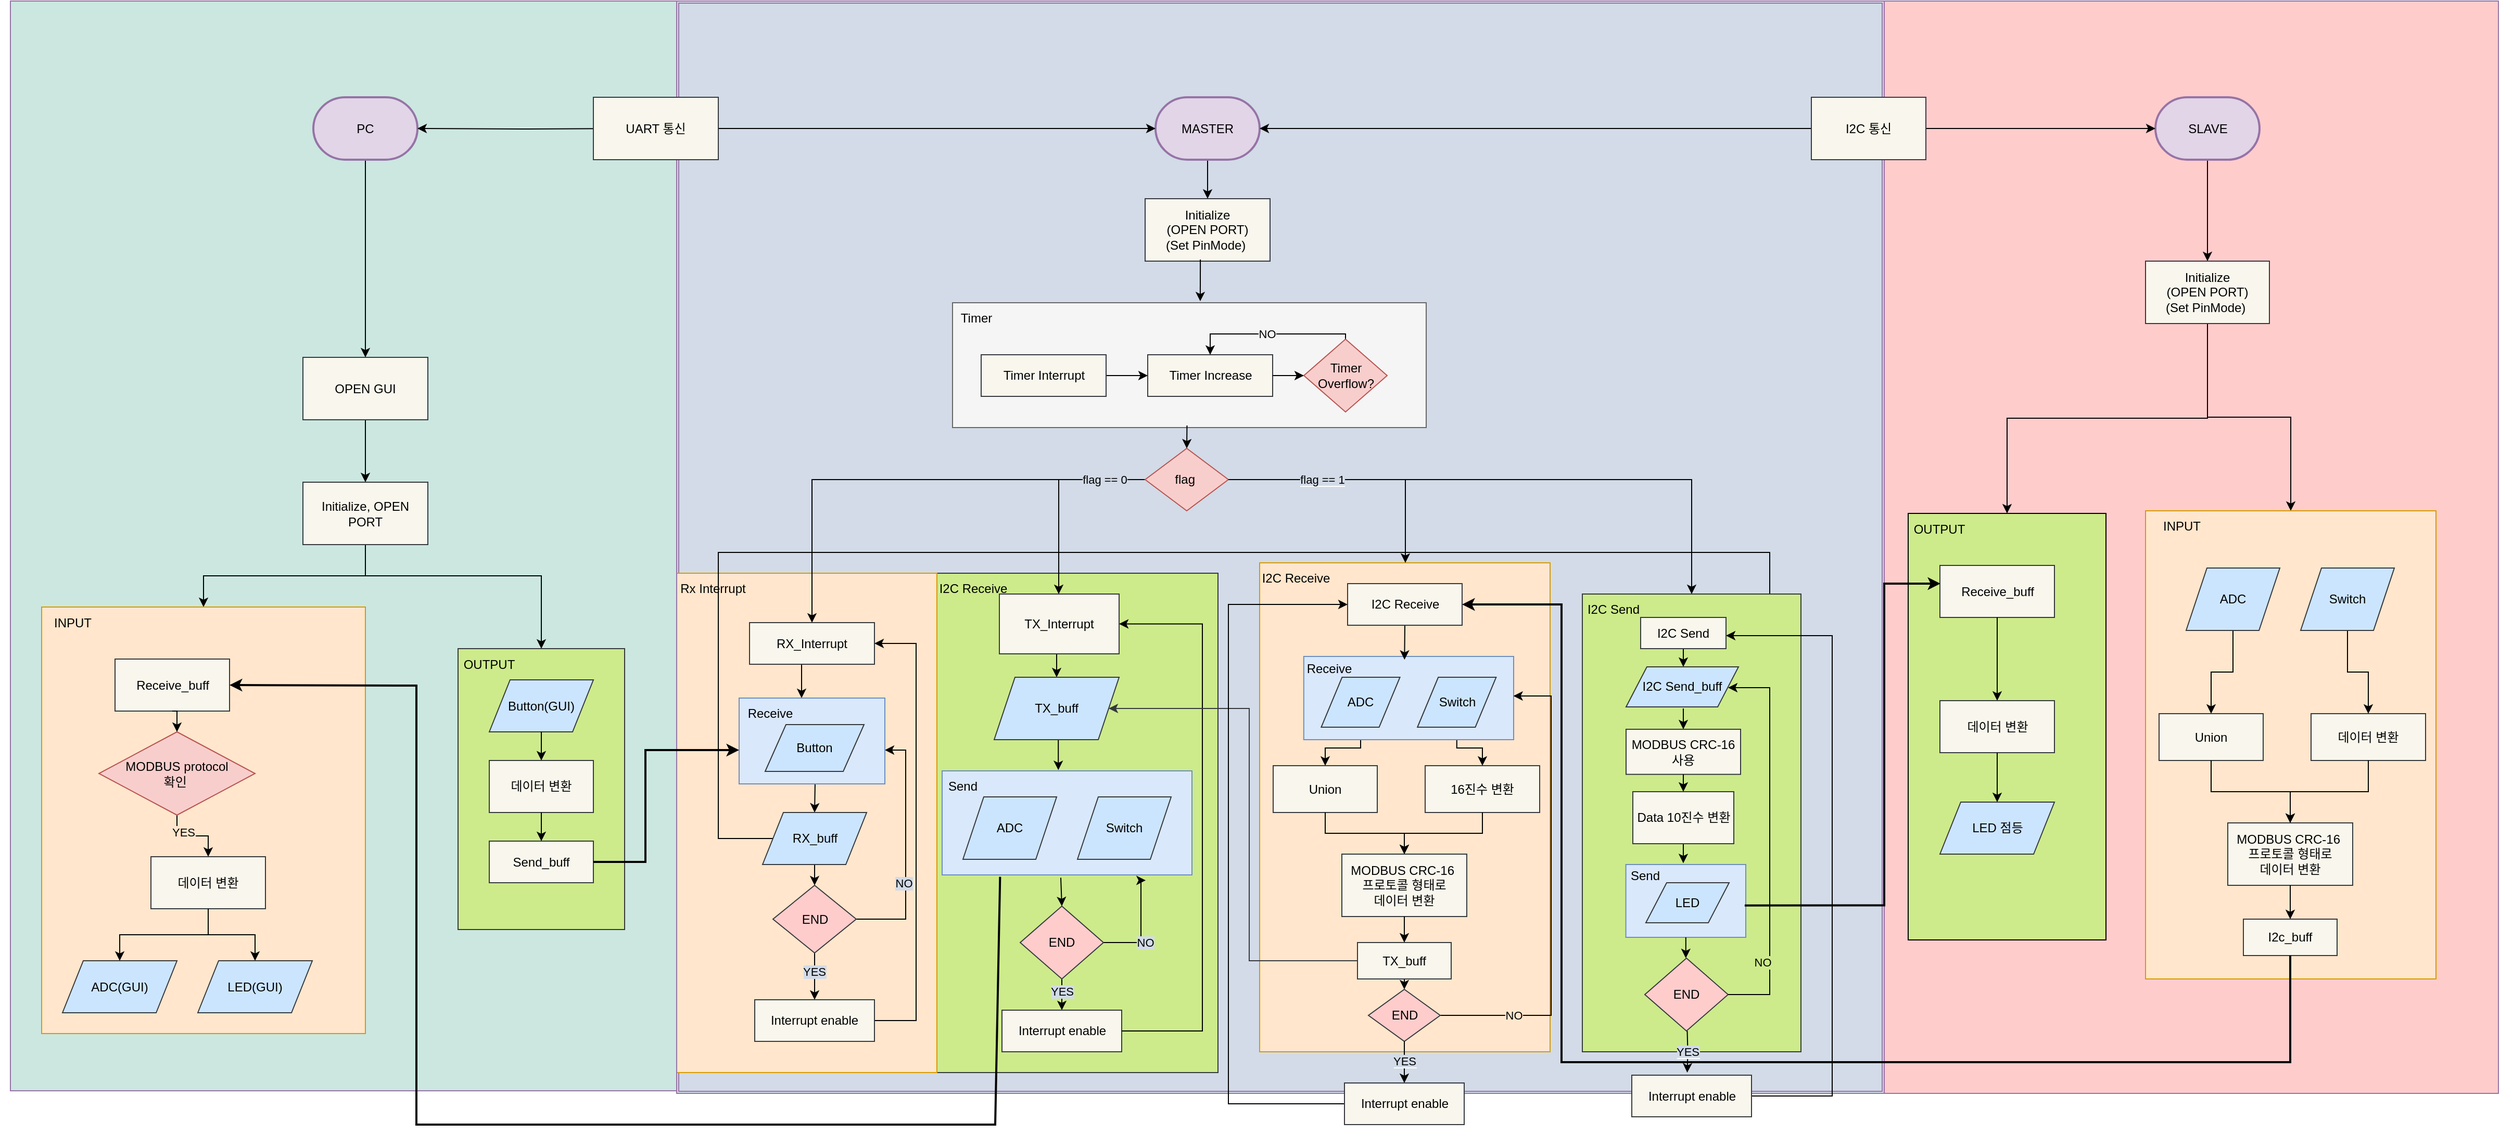 <mxfile version="21.2.7" type="device">
  <diagram name="페이지-1" id="ZwGF6ZlMhpeo45rsadKt">
    <mxGraphModel dx="3267" dy="2482" grid="1" gridSize="10" guides="1" tooltips="1" connect="1" arrows="1" fold="1" page="1" pageScale="1" pageWidth="827" pageHeight="1169" math="0" shadow="0">
      <root>
        <mxCell id="0" />
        <mxCell id="1" parent="0" />
        <mxCell id="f1HlEf__6IlxcF7phjeX-104" value="" style="shape=ext;double=1;rounded=0;whiteSpace=wrap;html=1;fillColor=#D2DBE7;strokeColor=#9673a6;" parent="1" vertex="1">
          <mxGeometry x="-170" y="-340" width="1160" height="1050" as="geometry" />
        </mxCell>
        <mxCell id="kf9Kc_V3g3IdQbujQbts-17" value="" style="rounded=0;whiteSpace=wrap;html=1;fillColor=#cdeb8b;strokeColor=#36393d;" vertex="1" parent="1">
          <mxGeometry x="80" y="210" width="270" height="480" as="geometry" />
        </mxCell>
        <mxCell id="kf9Kc_V3g3IdQbujQbts-15" value="" style="rounded=0;whiteSpace=wrap;html=1;fillColor=#ffe6cc;strokeColor=#d79b00;" vertex="1" parent="1">
          <mxGeometry x="-170" y="210" width="250" height="480" as="geometry" />
        </mxCell>
        <mxCell id="f1HlEf__6IlxcF7phjeX-78" value="" style="rounded=0;whiteSpace=wrap;html=1;fillColor=#FFCCCC;strokeColor=#9673a6;" parent="1" vertex="1">
          <mxGeometry x="990" y="-340" width="590" height="1050" as="geometry" />
        </mxCell>
        <mxCell id="1glshwVwyARpWJLmnn8l-3" value="Initialize&lt;br style=&quot;border-color: var(--border-color);&quot;&gt;(OPEN PORT)&lt;br style=&quot;border-color: var(--border-color);&quot;&gt;(Set PinMode)&amp;nbsp;" style="rounded=0;whiteSpace=wrap;html=1;fillColor=#f9f7ed;strokeColor=#36393d;" parent="1" vertex="1">
          <mxGeometry x="280" y="-150" width="120" height="60" as="geometry" />
        </mxCell>
        <mxCell id="1glshwVwyARpWJLmnn8l-60" style="edgeStyle=orthogonalEdgeStyle;rounded=0;orthogonalLoop=1;jettySize=auto;html=1;exitX=0.5;exitY=1;exitDx=0;exitDy=0;entryX=0.5;entryY=0;entryDx=0;entryDy=0;" parent="1" source="1glshwVwyARpWJLmnn8l-30" target="1glshwVwyARpWJLmnn8l-33" edge="1">
          <mxGeometry relative="1" as="geometry" />
        </mxCell>
        <mxCell id="1glshwVwyARpWJLmnn8l-30" value="TX_Interrupt" style="rounded=0;whiteSpace=wrap;html=1;fillColor=#f9f7ed;strokeColor=#36393d;" parent="1" vertex="1">
          <mxGeometry x="140" y="230" width="115" height="57.5" as="geometry" />
        </mxCell>
        <mxCell id="f1HlEf__6IlxcF7phjeX-30" style="edgeStyle=orthogonalEdgeStyle;rounded=0;orthogonalLoop=1;jettySize=auto;html=1;exitX=0.5;exitY=1;exitDx=0;exitDy=0;entryX=0.465;entryY=-0.008;entryDx=0;entryDy=0;entryPerimeter=0;" parent="1" source="1glshwVwyARpWJLmnn8l-33" target="f1HlEf__6IlxcF7phjeX-10" edge="1">
          <mxGeometry relative="1" as="geometry" />
        </mxCell>
        <mxCell id="1glshwVwyARpWJLmnn8l-33" value="TX_buff" style="shape=parallelogram;perimeter=parallelogramPerimeter;whiteSpace=wrap;html=1;fixedSize=1;fillColor=#cce5ff;strokeColor=#36393d;" parent="1" vertex="1">
          <mxGeometry x="135" y="310" width="120" height="60" as="geometry" />
        </mxCell>
        <mxCell id="f1HlEf__6IlxcF7phjeX-83" style="edgeStyle=orthogonalEdgeStyle;rounded=0;orthogonalLoop=1;jettySize=auto;html=1;exitX=0.5;exitY=1;exitDx=0;exitDy=0;entryX=0.5;entryY=0;entryDx=0;entryDy=0;" parent="1" source="1glshwVwyARpWJLmnn8l-38" target="f1HlEf__6IlxcF7phjeX-82" edge="1">
          <mxGeometry relative="1" as="geometry" />
        </mxCell>
        <mxCell id="f1HlEf__6IlxcF7phjeX-109" value="YES" style="edgeLabel;html=1;align=center;verticalAlign=middle;resizable=0;points=[];labelBackgroundColor=#D2DBE7;" parent="f1HlEf__6IlxcF7phjeX-83" vertex="1" connectable="0">
          <mxGeometry x="-0.202" relative="1" as="geometry">
            <mxPoint as="offset" />
          </mxGeometry>
        </mxCell>
        <mxCell id="f1HlEf__6IlxcF7phjeX-105" style="edgeStyle=orthogonalEdgeStyle;rounded=0;orthogonalLoop=1;jettySize=auto;html=1;exitX=1;exitY=0.5;exitDx=0;exitDy=0;entryX=0.815;entryY=1.052;entryDx=0;entryDy=0;entryPerimeter=0;" parent="1" source="1glshwVwyARpWJLmnn8l-38" target="f1HlEf__6IlxcF7phjeX-10" edge="1">
          <mxGeometry relative="1" as="geometry">
            <Array as="points">
              <mxPoint x="276" y="565" />
            </Array>
          </mxGeometry>
        </mxCell>
        <mxCell id="f1HlEf__6IlxcF7phjeX-106" value="NO" style="edgeLabel;html=1;align=center;verticalAlign=middle;resizable=0;points=[];labelBackgroundColor=#D2DBE7;" parent="f1HlEf__6IlxcF7phjeX-105" vertex="1" connectable="0">
          <mxGeometry x="-0.222" y="-4" relative="1" as="geometry">
            <mxPoint y="3" as="offset" />
          </mxGeometry>
        </mxCell>
        <mxCell id="1glshwVwyARpWJLmnn8l-38" value="END" style="rhombus;whiteSpace=wrap;html=1;fillColor=#ffcccc;strokeColor=#36393d;" parent="1" vertex="1">
          <mxGeometry x="160" y="530" width="80" height="70" as="geometry" />
        </mxCell>
        <mxCell id="0pEK2wuluWOF_c6K8Uz9-105" style="edgeStyle=orthogonalEdgeStyle;rounded=0;orthogonalLoop=1;jettySize=auto;html=1;exitX=0.5;exitY=1;exitDx=0;exitDy=0;entryX=0.5;entryY=0;entryDx=0;entryDy=0;strokeWidth=1;" parent="1" source="1glshwVwyARpWJLmnn8l-41" target="0pEK2wuluWOF_c6K8Uz9-21" edge="1">
          <mxGeometry relative="1" as="geometry">
            <Array as="points">
              <mxPoint x="1300" y="61" />
              <mxPoint x="1108" y="61" />
            </Array>
          </mxGeometry>
        </mxCell>
        <mxCell id="0pEK2wuluWOF_c6K8Uz9-106" style="edgeStyle=orthogonalEdgeStyle;rounded=0;orthogonalLoop=1;jettySize=auto;html=1;exitX=0.5;exitY=1;exitDx=0;exitDy=0;entryX=0.5;entryY=0;entryDx=0;entryDy=0;strokeWidth=1;" parent="1" source="1glshwVwyARpWJLmnn8l-41" target="0pEK2wuluWOF_c6K8Uz9-73" edge="1">
          <mxGeometry relative="1" as="geometry">
            <Array as="points">
              <mxPoint x="1300" y="60" />
              <mxPoint x="1380" y="60" />
            </Array>
          </mxGeometry>
        </mxCell>
        <mxCell id="1glshwVwyARpWJLmnn8l-41" value="Initialize &lt;br&gt;(OPEN PORT)&lt;br&gt;(Set PinMode)&amp;nbsp;" style="rounded=0;whiteSpace=wrap;html=1;fillColor=#f9f7ed;strokeColor=#36393d;" parent="1" vertex="1">
          <mxGeometry x="1241" y="-90" width="119" height="60" as="geometry" />
        </mxCell>
        <mxCell id="f1HlEf__6IlxcF7phjeX-54" style="edgeStyle=orthogonalEdgeStyle;rounded=0;orthogonalLoop=1;jettySize=auto;html=1;exitX=0.5;exitY=1;exitDx=0;exitDy=0;entryX=1;entryY=0;entryDx=0;entryDy=0;" parent="1" source="1glshwVwyARpWJLmnn8l-63" target="f1HlEf__6IlxcF7phjeX-71" edge="1">
          <mxGeometry relative="1" as="geometry">
            <mxPoint x="-344" y="570" as="targetPoint" />
          </mxGeometry>
        </mxCell>
        <mxCell id="1glshwVwyARpWJLmnn8l-63" value="RX_Interrupt" style="rounded=0;whiteSpace=wrap;html=1;fillColor=#f9f7ed;strokeColor=#36393d;" parent="1" vertex="1">
          <mxGeometry x="-100" y="257.5" width="120" height="40" as="geometry" />
        </mxCell>
        <mxCell id="f1HlEf__6IlxcF7phjeX-25" style="edgeStyle=orthogonalEdgeStyle;rounded=0;orthogonalLoop=1;jettySize=auto;html=1;exitX=0.5;exitY=1;exitDx=0;exitDy=0;exitPerimeter=0;" parent="1" source="f1HlEf__6IlxcF7phjeX-3" target="1glshwVwyARpWJLmnn8l-3" edge="1">
          <mxGeometry relative="1" as="geometry" />
        </mxCell>
        <mxCell id="f1HlEf__6IlxcF7phjeX-3" value="MASTER" style="strokeWidth=2;html=1;shape=mxgraph.flowchart.terminator;whiteSpace=wrap;fillColor=#e1d5e7;strokeColor=#9673a6;" parent="1" vertex="1">
          <mxGeometry x="290" y="-247.5" width="100" height="60" as="geometry" />
        </mxCell>
        <mxCell id="f1HlEf__6IlxcF7phjeX-23" style="edgeStyle=orthogonalEdgeStyle;rounded=0;orthogonalLoop=1;jettySize=auto;html=1;exitX=0.5;exitY=1;exitDx=0;exitDy=0;exitPerimeter=0;" parent="1" source="f1HlEf__6IlxcF7phjeX-4" target="1glshwVwyARpWJLmnn8l-41" edge="1">
          <mxGeometry relative="1" as="geometry">
            <mxPoint x="1301" as="targetPoint" />
          </mxGeometry>
        </mxCell>
        <mxCell id="f1HlEf__6IlxcF7phjeX-4" value="SLAVE" style="strokeWidth=2;html=1;shape=mxgraph.flowchart.terminator;whiteSpace=wrap;fillColor=#e1d5e7;strokeColor=#9673a6;" parent="1" vertex="1">
          <mxGeometry x="1250.5" y="-247.5" width="100" height="60" as="geometry" />
        </mxCell>
        <mxCell id="f1HlEf__6IlxcF7phjeX-28" style="edgeStyle=orthogonalEdgeStyle;rounded=0;orthogonalLoop=1;jettySize=auto;html=1;exitX=1;exitY=0.5;exitDx=0;exitDy=0;entryX=0;entryY=0.5;entryDx=0;entryDy=0;entryPerimeter=0;" parent="1" source="f1HlEf__6IlxcF7phjeX-27" target="f1HlEf__6IlxcF7phjeX-4" edge="1">
          <mxGeometry relative="1" as="geometry" />
        </mxCell>
        <mxCell id="f1HlEf__6IlxcF7phjeX-29" style="edgeStyle=orthogonalEdgeStyle;rounded=0;orthogonalLoop=1;jettySize=auto;html=1;exitX=0;exitY=0.5;exitDx=0;exitDy=0;entryX=1;entryY=0.5;entryDx=0;entryDy=0;entryPerimeter=0;" parent="1" source="f1HlEf__6IlxcF7phjeX-27" target="f1HlEf__6IlxcF7phjeX-3" edge="1">
          <mxGeometry relative="1" as="geometry" />
        </mxCell>
        <mxCell id="f1HlEf__6IlxcF7phjeX-27" value="I2C 통신" style="rounded=0;whiteSpace=wrap;html=1;fillColor=#f9f7ed;strokeColor=#36393d;" parent="1" vertex="1">
          <mxGeometry x="920" y="-247.5" width="110" height="60" as="geometry" />
        </mxCell>
        <mxCell id="f1HlEf__6IlxcF7phjeX-31" value="" style="endArrow=classic;html=1;rounded=0;entryX=0.5;entryY=0;entryDx=0;entryDy=0;exitX=0.475;exitY=1.027;exitDx=0;exitDy=0;exitPerimeter=0;" parent="1" source="f1HlEf__6IlxcF7phjeX-10" target="1glshwVwyARpWJLmnn8l-38" edge="1">
          <mxGeometry width="50" height="50" relative="1" as="geometry">
            <mxPoint x="-65" y="320" as="sourcePoint" />
            <mxPoint x="-15" y="270" as="targetPoint" />
          </mxGeometry>
        </mxCell>
        <mxCell id="f1HlEf__6IlxcF7phjeX-49" value="" style="group" parent="1" vertex="1" connectable="0">
          <mxGeometry x="990" y="192.5" width="160" height="490" as="geometry" />
        </mxCell>
        <mxCell id="0pEK2wuluWOF_c6K8Uz9-20" value="" style="group" parent="f1HlEf__6IlxcF7phjeX-49" vertex="1" connectable="0">
          <mxGeometry x="-57" y="-40" width="321" height="410" as="geometry" />
        </mxCell>
        <mxCell id="0pEK2wuluWOF_c6K8Uz9-21" value="" style="rounded=0;whiteSpace=wrap;html=1;fillColor=#CDEB8B;strokeColor=#000000;" parent="0pEK2wuluWOF_c6K8Uz9-20" vertex="1">
          <mxGeometry x="80" width="190" height="410" as="geometry" />
        </mxCell>
        <mxCell id="0pEK2wuluWOF_c6K8Uz9-22" value="Receive_buff" style="rounded=0;whiteSpace=wrap;html=1;fillColor=#f9f7ed;strokeColor=#36393d;" parent="0pEK2wuluWOF_c6K8Uz9-20" vertex="1">
          <mxGeometry x="110.5" y="50" width="110" height="50" as="geometry" />
        </mxCell>
        <mxCell id="0pEK2wuluWOF_c6K8Uz9-23" value="데이터 변환" style="rounded=0;whiteSpace=wrap;html=1;fillColor=#f9f7ed;strokeColor=#36393d;" parent="0pEK2wuluWOF_c6K8Uz9-20" vertex="1">
          <mxGeometry x="110.5" y="180" width="110" height="50" as="geometry" />
        </mxCell>
        <mxCell id="0pEK2wuluWOF_c6K8Uz9-27" style="edgeStyle=orthogonalEdgeStyle;rounded=0;orthogonalLoop=1;jettySize=auto;html=1;exitX=0.5;exitY=1;exitDx=0;exitDy=0;entryX=0.5;entryY=0;entryDx=0;entryDy=0;" parent="0pEK2wuluWOF_c6K8Uz9-20" source="0pEK2wuluWOF_c6K8Uz9-22" target="0pEK2wuluWOF_c6K8Uz9-23" edge="1">
          <mxGeometry relative="1" as="geometry">
            <mxPoint x="170" y="120" as="targetPoint" />
          </mxGeometry>
        </mxCell>
        <mxCell id="0pEK2wuluWOF_c6K8Uz9-28" value="LED 점등" style="shape=parallelogram;perimeter=parallelogramPerimeter;whiteSpace=wrap;html=1;fixedSize=1;fillColor=#cce5ff;strokeColor=#36393d;" parent="0pEK2wuluWOF_c6K8Uz9-20" vertex="1">
          <mxGeometry x="110.5" y="277.5" width="110" height="50" as="geometry" />
        </mxCell>
        <mxCell id="0pEK2wuluWOF_c6K8Uz9-29" style="edgeStyle=orthogonalEdgeStyle;rounded=0;orthogonalLoop=1;jettySize=auto;html=1;exitX=0.5;exitY=1;exitDx=0;exitDy=0;entryX=0.5;entryY=0;entryDx=0;entryDy=0;" parent="0pEK2wuluWOF_c6K8Uz9-20" source="0pEK2wuluWOF_c6K8Uz9-23" target="0pEK2wuluWOF_c6K8Uz9-28" edge="1">
          <mxGeometry relative="1" as="geometry" />
        </mxCell>
        <mxCell id="0pEK2wuluWOF_c6K8Uz9-32" value="OUTPUT" style="text;html=1;strokeColor=none;fillColor=none;align=center;verticalAlign=middle;whiteSpace=wrap;rounded=0;" parent="0pEK2wuluWOF_c6K8Uz9-20" vertex="1">
          <mxGeometry x="80" width="60" height="30" as="geometry" />
        </mxCell>
        <mxCell id="f1HlEf__6IlxcF7phjeX-55" style="edgeStyle=orthogonalEdgeStyle;rounded=0;orthogonalLoop=1;jettySize=auto;html=1;entryX=0.5;entryY=0;entryDx=0;entryDy=0;" parent="1" target="f1HlEf__6IlxcF7phjeX-52" edge="1">
          <mxGeometry relative="1" as="geometry">
            <mxPoint x="-37" y="410" as="sourcePoint" />
            <Array as="points" />
          </mxGeometry>
        </mxCell>
        <mxCell id="f1HlEf__6IlxcF7phjeX-56" style="edgeStyle=orthogonalEdgeStyle;rounded=0;orthogonalLoop=1;jettySize=auto;html=1;exitX=0.5;exitY=1;exitDx=0;exitDy=0;entryX=0.5;entryY=0;entryDx=0;entryDy=0;" parent="1" source="f1HlEf__6IlxcF7phjeX-52" target="f1HlEf__6IlxcF7phjeX-53" edge="1">
          <mxGeometry relative="1" as="geometry" />
        </mxCell>
        <mxCell id="0pEK2wuluWOF_c6K8Uz9-104" style="edgeStyle=orthogonalEdgeStyle;rounded=0;orthogonalLoop=1;jettySize=auto;html=1;exitX=0;exitY=0.5;exitDx=0;exitDy=0;entryX=1;entryY=0.5;entryDx=0;entryDy=0;strokeWidth=1;" parent="1" source="f1HlEf__6IlxcF7phjeX-52" target="1glshwVwyARpWJLmnn8l-21" edge="1">
          <mxGeometry relative="1" as="geometry">
            <Array as="points">
              <mxPoint x="-130" y="465" />
              <mxPoint x="-130" y="190" />
              <mxPoint x="880" y="190" />
              <mxPoint x="880" y="298" />
            </Array>
          </mxGeometry>
        </mxCell>
        <mxCell id="f1HlEf__6IlxcF7phjeX-52" value="RX_buff" style="shape=parallelogram;perimeter=parallelogramPerimeter;whiteSpace=wrap;html=1;fixedSize=1;fillColor=#cce5ff;strokeColor=#36393d;" parent="1" vertex="1">
          <mxGeometry x="-87.5" y="440" width="100" height="50" as="geometry" />
        </mxCell>
        <mxCell id="f1HlEf__6IlxcF7phjeX-85" style="edgeStyle=orthogonalEdgeStyle;rounded=0;orthogonalLoop=1;jettySize=auto;html=1;exitX=0.5;exitY=1;exitDx=0;exitDy=0;entryX=0.5;entryY=0;entryDx=0;entryDy=0;" parent="1" source="f1HlEf__6IlxcF7phjeX-53" target="f1HlEf__6IlxcF7phjeX-81" edge="1">
          <mxGeometry relative="1" as="geometry" />
        </mxCell>
        <mxCell id="f1HlEf__6IlxcF7phjeX-112" value="YES" style="edgeLabel;html=1;align=center;verticalAlign=middle;resizable=0;points=[];labelBackgroundColor=#D2DBE7;" parent="f1HlEf__6IlxcF7phjeX-85" vertex="1" connectable="0">
          <mxGeometry x="-0.209" y="-1" relative="1" as="geometry">
            <mxPoint as="offset" />
          </mxGeometry>
        </mxCell>
        <mxCell id="f1HlEf__6IlxcF7phjeX-110" style="edgeStyle=orthogonalEdgeStyle;rounded=0;orthogonalLoop=1;jettySize=auto;html=1;exitX=1;exitY=0.5;exitDx=0;exitDy=0;" parent="1" source="f1HlEf__6IlxcF7phjeX-53" edge="1">
          <mxGeometry relative="1" as="geometry">
            <Array as="points">
              <mxPoint x="50" y="543" />
              <mxPoint x="50" y="380" />
            </Array>
            <mxPoint x="30" y="380" as="targetPoint" />
          </mxGeometry>
        </mxCell>
        <mxCell id="f1HlEf__6IlxcF7phjeX-111" value="NO" style="edgeLabel;html=1;align=center;verticalAlign=middle;resizable=0;points=[];labelBackgroundColor=#D2DBE7;" parent="f1HlEf__6IlxcF7phjeX-110" vertex="1" connectable="0">
          <mxGeometry x="-0.286" y="2" relative="1" as="geometry">
            <mxPoint as="offset" />
          </mxGeometry>
        </mxCell>
        <mxCell id="f1HlEf__6IlxcF7phjeX-53" value="END" style="rhombus;whiteSpace=wrap;html=1;fillColor=#ffcccc;strokeColor=#36393d;" parent="1" vertex="1">
          <mxGeometry x="-77.5" y="510" width="80" height="65" as="geometry" />
        </mxCell>
        <mxCell id="f1HlEf__6IlxcF7phjeX-73" value="" style="group" parent="1" vertex="1" connectable="0">
          <mxGeometry x="-110" y="330" width="221" height="340" as="geometry" />
        </mxCell>
        <mxCell id="f1HlEf__6IlxcF7phjeX-72" value="" style="group;fillColor=#dae8fc;strokeColor=#6c8ebf;container=0;" parent="f1HlEf__6IlxcF7phjeX-73" vertex="1" connectable="0">
          <mxGeometry width="140" height="82.5" as="geometry" />
        </mxCell>
        <mxCell id="f1HlEf__6IlxcF7phjeX-51" value="Button" style="shape=parallelogram;perimeter=parallelogramPerimeter;whiteSpace=wrap;html=1;fixedSize=1;fillColor=#cce5ff;strokeColor=#36393d;" parent="f1HlEf__6IlxcF7phjeX-73" vertex="1">
          <mxGeometry x="25" y="25.5" width="95" height="45" as="geometry" />
        </mxCell>
        <mxCell id="f1HlEf__6IlxcF7phjeX-71" value="Receive" style="text;html=1;strokeColor=none;fillColor=none;align=center;verticalAlign=middle;whiteSpace=wrap;rounded=0;" parent="f1HlEf__6IlxcF7phjeX-73" vertex="1">
          <mxGeometry width="60" height="30" as="geometry" />
        </mxCell>
        <mxCell id="f1HlEf__6IlxcF7phjeX-75" value="" style="group" parent="1" vertex="1" connectable="0">
          <mxGeometry x="75" y="400" width="250" height="100" as="geometry" />
        </mxCell>
        <mxCell id="f1HlEf__6IlxcF7phjeX-10" value="" style="verticalLabelPosition=bottom;verticalAlign=top;html=1;shape=mxgraph.basic.rect;fillColor2=none;strokeWidth=1;size=20;indent=5;container=0;fillColor=#dae8fc;strokeColor=#6c8ebf;" parent="f1HlEf__6IlxcF7phjeX-75" vertex="1">
          <mxGeometry x="10" width="240" height="100" as="geometry" />
        </mxCell>
        <mxCell id="1glshwVwyARpWJLmnn8l-36" value="ADC" style="shape=parallelogram;perimeter=parallelogramPerimeter;whiteSpace=wrap;html=1;fixedSize=1;fillColor=#cce5ff;strokeColor=#36393d;container=0;" parent="f1HlEf__6IlxcF7phjeX-75" vertex="1">
          <mxGeometry x="30" y="25" width="90" height="60" as="geometry" />
        </mxCell>
        <mxCell id="1glshwVwyARpWJLmnn8l-37" value="Switch" style="shape=parallelogram;perimeter=parallelogramPerimeter;whiteSpace=wrap;html=1;fixedSize=1;fillColor=#cce5ff;strokeColor=#36393d;container=0;" parent="f1HlEf__6IlxcF7phjeX-75" vertex="1">
          <mxGeometry x="140" y="25" width="90" height="60" as="geometry" />
        </mxCell>
        <mxCell id="f1HlEf__6IlxcF7phjeX-11" value="Send" style="text;html=1;strokeColor=none;fillColor=none;align=center;verticalAlign=middle;whiteSpace=wrap;rounded=0;container=0;" parent="f1HlEf__6IlxcF7phjeX-75" vertex="1">
          <mxGeometry width="60" height="30" as="geometry" />
        </mxCell>
        <mxCell id="f1HlEf__6IlxcF7phjeX-86" style="edgeStyle=orthogonalEdgeStyle;rounded=0;orthogonalLoop=1;jettySize=auto;html=1;exitX=1;exitY=0.5;exitDx=0;exitDy=0;entryX=1;entryY=0.5;entryDx=0;entryDy=0;" parent="1" source="f1HlEf__6IlxcF7phjeX-81" target="1glshwVwyARpWJLmnn8l-63" edge="1">
          <mxGeometry relative="1" as="geometry">
            <Array as="points">
              <mxPoint x="60" y="640" />
              <mxPoint x="60" y="278" />
            </Array>
          </mxGeometry>
        </mxCell>
        <mxCell id="f1HlEf__6IlxcF7phjeX-81" value="Interrupt enable" style="rounded=0;whiteSpace=wrap;html=1;fillColor=#f9f7ed;strokeColor=#36393d;" parent="1" vertex="1">
          <mxGeometry x="-95" y="620" width="115" height="40" as="geometry" />
        </mxCell>
        <mxCell id="f1HlEf__6IlxcF7phjeX-82" value="Interrupt enable" style="rounded=0;whiteSpace=wrap;html=1;fillColor=#f9f7ed;strokeColor=#36393d;" parent="1" vertex="1">
          <mxGeometry x="142.5" y="630" width="115" height="40" as="geometry" />
        </mxCell>
        <mxCell id="f1HlEf__6IlxcF7phjeX-84" style="edgeStyle=orthogonalEdgeStyle;rounded=0;orthogonalLoop=1;jettySize=auto;html=1;exitX=1;exitY=0.5;exitDx=0;exitDy=0;entryX=1;entryY=0.5;entryDx=0;entryDy=0;" parent="1" source="f1HlEf__6IlxcF7phjeX-82" target="1glshwVwyARpWJLmnn8l-30" edge="1">
          <mxGeometry relative="1" as="geometry">
            <Array as="points">
              <mxPoint x="335" y="650" />
              <mxPoint x="335" y="258" />
            </Array>
          </mxGeometry>
        </mxCell>
        <mxCell id="BFoAyvisKUFXEgnlOEMM-1" value="" style="rounded=0;whiteSpace=wrap;html=1;fillColor=#CBE7E0;strokeColor=#9673a6;" parent="1" vertex="1">
          <mxGeometry x="-810" y="-340" width="640" height="1047.5" as="geometry" />
        </mxCell>
        <mxCell id="BFoAyvisKUFXEgnlOEMM-2" style="edgeStyle=orthogonalEdgeStyle;rounded=0;orthogonalLoop=1;jettySize=auto;html=1;exitX=0.5;exitY=1;exitDx=0;exitDy=0;entryX=0.5;entryY=0;entryDx=0;entryDy=0;" parent="1" source="BFoAyvisKUFXEgnlOEMM-4" target="BFoAyvisKUFXEgnlOEMM-10" edge="1">
          <mxGeometry relative="1" as="geometry" />
        </mxCell>
        <mxCell id="BFoAyvisKUFXEgnlOEMM-3" style="edgeStyle=orthogonalEdgeStyle;rounded=0;orthogonalLoop=1;jettySize=auto;html=1;exitX=0.5;exitY=1;exitDx=0;exitDy=0;entryX=0.5;entryY=0;entryDx=0;entryDy=0;" parent="1" source="BFoAyvisKUFXEgnlOEMM-4" target="BFoAyvisKUFXEgnlOEMM-23" edge="1">
          <mxGeometry relative="1" as="geometry">
            <Array as="points">
              <mxPoint x="-499" y="212.5" />
              <mxPoint x="-330" y="212.5" />
            </Array>
          </mxGeometry>
        </mxCell>
        <mxCell id="BFoAyvisKUFXEgnlOEMM-4" value="Initialize, OPEN PORT" style="rounded=0;whiteSpace=wrap;html=1;fillColor=#f9f7ed;strokeColor=#36393d;" parent="1" vertex="1">
          <mxGeometry x="-529" y="122.5" width="120" height="60" as="geometry" />
        </mxCell>
        <mxCell id="BFoAyvisKUFXEgnlOEMM-5" style="edgeStyle=orthogonalEdgeStyle;rounded=0;orthogonalLoop=1;jettySize=auto;html=1;exitX=0.5;exitY=1;exitDx=0;exitDy=0;entryX=0.5;entryY=0;entryDx=0;entryDy=0;" parent="1" source="BFoAyvisKUFXEgnlOEMM-6" target="BFoAyvisKUFXEgnlOEMM-4" edge="1">
          <mxGeometry relative="1" as="geometry" />
        </mxCell>
        <mxCell id="BFoAyvisKUFXEgnlOEMM-6" value="OPEN GUI" style="rounded=0;whiteSpace=wrap;html=1;fillColor=#f9f7ed;strokeColor=#36393d;" parent="1" vertex="1">
          <mxGeometry x="-529" y="2.5" width="120" height="60" as="geometry" />
        </mxCell>
        <mxCell id="BFoAyvisKUFXEgnlOEMM-7" style="edgeStyle=orthogonalEdgeStyle;rounded=0;orthogonalLoop=1;jettySize=auto;html=1;exitX=0.5;exitY=1;exitDx=0;exitDy=0;exitPerimeter=0;entryX=0.5;entryY=0;entryDx=0;entryDy=0;" parent="1" source="BFoAyvisKUFXEgnlOEMM-8" target="BFoAyvisKUFXEgnlOEMM-6" edge="1">
          <mxGeometry relative="1" as="geometry" />
        </mxCell>
        <mxCell id="BFoAyvisKUFXEgnlOEMM-8" value="PC" style="strokeWidth=2;html=1;shape=mxgraph.flowchart.terminator;whiteSpace=wrap;fillColor=#e1d5e7;strokeColor=#9673a6;" parent="1" vertex="1">
          <mxGeometry x="-519" y="-247.5" width="100" height="60" as="geometry" />
        </mxCell>
        <mxCell id="BFoAyvisKUFXEgnlOEMM-9" value="" style="group" parent="1" vertex="1" connectable="0">
          <mxGeometry x="-820" y="242.5" width="351" height="410" as="geometry" />
        </mxCell>
        <mxCell id="0pEK2wuluWOF_c6K8Uz9-107" value="" style="group" parent="BFoAyvisKUFXEgnlOEMM-9" vertex="1" connectable="0">
          <mxGeometry x="40" width="311" height="410" as="geometry" />
        </mxCell>
        <mxCell id="BFoAyvisKUFXEgnlOEMM-10" value="" style="rounded=0;whiteSpace=wrap;html=1;fillColor=#ffe6cc;strokeColor=#d79b00;" parent="0pEK2wuluWOF_c6K8Uz9-107" vertex="1">
          <mxGeometry width="311" height="410" as="geometry" />
        </mxCell>
        <mxCell id="BFoAyvisKUFXEgnlOEMM-11" value="Receive_buff" style="rounded=0;whiteSpace=wrap;html=1;fillColor=#f9f7ed;strokeColor=#36393d;" parent="0pEK2wuluWOF_c6K8Uz9-107" vertex="1">
          <mxGeometry x="70.5" y="50" width="110" height="50" as="geometry" />
        </mxCell>
        <mxCell id="BFoAyvisKUFXEgnlOEMM-12" value="데이터 변환" style="rounded=0;whiteSpace=wrap;html=1;fillColor=#f9f7ed;strokeColor=#36393d;" parent="0pEK2wuluWOF_c6K8Uz9-107" vertex="1">
          <mxGeometry x="105" y="240" width="110" height="50" as="geometry" />
        </mxCell>
        <mxCell id="BFoAyvisKUFXEgnlOEMM-13" style="edgeStyle=orthogonalEdgeStyle;rounded=0;orthogonalLoop=1;jettySize=auto;html=1;exitX=0.5;exitY=1;exitDx=0;exitDy=0;entryX=0.5;entryY=0;entryDx=0;entryDy=0;" parent="0pEK2wuluWOF_c6K8Uz9-107" source="BFoAyvisKUFXEgnlOEMM-15" target="BFoAyvisKUFXEgnlOEMM-12" edge="1">
          <mxGeometry relative="1" as="geometry" />
        </mxCell>
        <mxCell id="BFoAyvisKUFXEgnlOEMM-14" value="YES" style="edgeLabel;html=1;align=center;verticalAlign=middle;resizable=0;points=[];labelBackgroundColor=#FFE6CC;" parent="BFoAyvisKUFXEgnlOEMM-13" vertex="1" connectable="0">
          <mxGeometry x="-0.269" y="4" relative="1" as="geometry">
            <mxPoint as="offset" />
          </mxGeometry>
        </mxCell>
        <mxCell id="BFoAyvisKUFXEgnlOEMM-15" value="MODBUS protocol &lt;br&gt;확인&amp;nbsp;" style="rhombus;whiteSpace=wrap;html=1;fillColor=#f8cecc;strokeColor=#b85450;" parent="0pEK2wuluWOF_c6K8Uz9-107" vertex="1">
          <mxGeometry x="55" y="120" width="150" height="80" as="geometry" />
        </mxCell>
        <mxCell id="BFoAyvisKUFXEgnlOEMM-16" style="edgeStyle=orthogonalEdgeStyle;rounded=0;orthogonalLoop=1;jettySize=auto;html=1;exitX=0.5;exitY=1;exitDx=0;exitDy=0;entryX=0.5;entryY=0;entryDx=0;entryDy=0;" parent="0pEK2wuluWOF_c6K8Uz9-107" source="BFoAyvisKUFXEgnlOEMM-11" target="BFoAyvisKUFXEgnlOEMM-15" edge="1">
          <mxGeometry relative="1" as="geometry" />
        </mxCell>
        <mxCell id="BFoAyvisKUFXEgnlOEMM-17" value="ADC(GUI)" style="shape=parallelogram;perimeter=parallelogramPerimeter;whiteSpace=wrap;html=1;fixedSize=1;fillColor=#cce5ff;strokeColor=#36393d;" parent="0pEK2wuluWOF_c6K8Uz9-107" vertex="1">
          <mxGeometry x="20" y="340" width="110" height="50" as="geometry" />
        </mxCell>
        <mxCell id="BFoAyvisKUFXEgnlOEMM-18" style="edgeStyle=orthogonalEdgeStyle;rounded=0;orthogonalLoop=1;jettySize=auto;html=1;exitX=0.5;exitY=1;exitDx=0;exitDy=0;entryX=0.5;entryY=0;entryDx=0;entryDy=0;" parent="0pEK2wuluWOF_c6K8Uz9-107" source="BFoAyvisKUFXEgnlOEMM-12" target="BFoAyvisKUFXEgnlOEMM-17" edge="1">
          <mxGeometry relative="1" as="geometry" />
        </mxCell>
        <mxCell id="BFoAyvisKUFXEgnlOEMM-19" value="LED(GUI)" style="shape=parallelogram;perimeter=parallelogramPerimeter;whiteSpace=wrap;html=1;fixedSize=1;fillColor=#cce5ff;strokeColor=#36393d;" parent="0pEK2wuluWOF_c6K8Uz9-107" vertex="1">
          <mxGeometry x="150" y="340" width="110" height="50" as="geometry" />
        </mxCell>
        <mxCell id="BFoAyvisKUFXEgnlOEMM-20" style="edgeStyle=orthogonalEdgeStyle;rounded=0;orthogonalLoop=1;jettySize=auto;html=1;exitX=0.5;exitY=1;exitDx=0;exitDy=0;entryX=0.5;entryY=0;entryDx=0;entryDy=0;" parent="0pEK2wuluWOF_c6K8Uz9-107" source="BFoAyvisKUFXEgnlOEMM-12" target="BFoAyvisKUFXEgnlOEMM-19" edge="1">
          <mxGeometry relative="1" as="geometry" />
        </mxCell>
        <mxCell id="BFoAyvisKUFXEgnlOEMM-21" value="INPUT" style="text;html=1;strokeColor=none;fillColor=none;align=center;verticalAlign=middle;whiteSpace=wrap;rounded=0;" parent="0pEK2wuluWOF_c6K8Uz9-107" vertex="1">
          <mxGeometry width="60" height="30" as="geometry" />
        </mxCell>
        <mxCell id="BFoAyvisKUFXEgnlOEMM-22" value="" style="group" parent="1" vertex="1" connectable="0">
          <mxGeometry x="-380" y="282.5" width="160" height="270" as="geometry" />
        </mxCell>
        <mxCell id="BFoAyvisKUFXEgnlOEMM-23" value="" style="rounded=0;whiteSpace=wrap;html=1;fillColor=#cdeb8b;strokeColor=#36393d;" parent="BFoAyvisKUFXEgnlOEMM-22" vertex="1">
          <mxGeometry width="160" height="270" as="geometry" />
        </mxCell>
        <mxCell id="BFoAyvisKUFXEgnlOEMM-24" value="Button(GUI)" style="shape=parallelogram;perimeter=parallelogramPerimeter;whiteSpace=wrap;html=1;fixedSize=1;fillColor=#cce5ff;strokeColor=#36393d;" parent="BFoAyvisKUFXEgnlOEMM-22" vertex="1">
          <mxGeometry x="30" y="30" width="100" height="50" as="geometry" />
        </mxCell>
        <mxCell id="BFoAyvisKUFXEgnlOEMM-25" value="데이터 변환" style="rounded=0;whiteSpace=wrap;html=1;fillColor=#f9f7ed;strokeColor=#36393d;" parent="BFoAyvisKUFXEgnlOEMM-22" vertex="1">
          <mxGeometry x="30" y="107.5" width="100" height="50" as="geometry" />
        </mxCell>
        <mxCell id="BFoAyvisKUFXEgnlOEMM-26" style="edgeStyle=orthogonalEdgeStyle;rounded=0;orthogonalLoop=1;jettySize=auto;html=1;exitX=0.5;exitY=1;exitDx=0;exitDy=0;entryX=0.5;entryY=0;entryDx=0;entryDy=0;" parent="BFoAyvisKUFXEgnlOEMM-22" source="BFoAyvisKUFXEgnlOEMM-24" target="BFoAyvisKUFXEgnlOEMM-25" edge="1">
          <mxGeometry relative="1" as="geometry" />
        </mxCell>
        <mxCell id="BFoAyvisKUFXEgnlOEMM-27" value="Send_buff" style="rounded=0;whiteSpace=wrap;html=1;fillColor=#f9f7ed;strokeColor=#36393d;" parent="BFoAyvisKUFXEgnlOEMM-22" vertex="1">
          <mxGeometry x="30" y="185" width="100" height="40" as="geometry" />
        </mxCell>
        <mxCell id="BFoAyvisKUFXEgnlOEMM-28" style="edgeStyle=orthogonalEdgeStyle;rounded=0;orthogonalLoop=1;jettySize=auto;html=1;exitX=0.5;exitY=1;exitDx=0;exitDy=0;entryX=0.5;entryY=0;entryDx=0;entryDy=0;" parent="BFoAyvisKUFXEgnlOEMM-22" source="BFoAyvisKUFXEgnlOEMM-25" target="BFoAyvisKUFXEgnlOEMM-27" edge="1">
          <mxGeometry relative="1" as="geometry" />
        </mxCell>
        <mxCell id="BFoAyvisKUFXEgnlOEMM-29" value="OUTPUT" style="text;html=1;strokeColor=none;fillColor=none;align=center;verticalAlign=middle;whiteSpace=wrap;rounded=0;" parent="BFoAyvisKUFXEgnlOEMM-22" vertex="1">
          <mxGeometry width="60" height="30" as="geometry" />
        </mxCell>
        <mxCell id="0pEK2wuluWOF_c6K8Uz9-5" style="edgeStyle=orthogonalEdgeStyle;rounded=0;orthogonalLoop=1;jettySize=auto;html=1;exitX=1;exitY=0.5;exitDx=0;exitDy=0;entryX=0;entryY=0.5;entryDx=0;entryDy=0;entryPerimeter=0;" parent="1" source="0pEK2wuluWOF_c6K8Uz9-4" target="f1HlEf__6IlxcF7phjeX-3" edge="1">
          <mxGeometry relative="1" as="geometry" />
        </mxCell>
        <mxCell id="0pEK2wuluWOF_c6K8Uz9-6" style="edgeStyle=orthogonalEdgeStyle;rounded=0;orthogonalLoop=1;jettySize=auto;html=1;entryX=1;entryY=0.5;entryDx=0;entryDy=0;entryPerimeter=0;" parent="1" target="BFoAyvisKUFXEgnlOEMM-8" edge="1">
          <mxGeometry relative="1" as="geometry">
            <mxPoint x="-220" y="-217.5" as="sourcePoint" />
          </mxGeometry>
        </mxCell>
        <mxCell id="0pEK2wuluWOF_c6K8Uz9-4" value="UART 통신" style="rounded=0;whiteSpace=wrap;html=1;fillColor=#f9f7ed;strokeColor=#36393d;" parent="1" vertex="1">
          <mxGeometry x="-250" y="-247.5" width="120" height="60" as="geometry" />
        </mxCell>
        <mxCell id="0pEK2wuluWOF_c6K8Uz9-33" value="" style="group" parent="1" vertex="1" connectable="0">
          <mxGeometry x="92.5" y="-50" width="455" height="120" as="geometry" />
        </mxCell>
        <mxCell id="0pEK2wuluWOF_c6K8Uz9-34" value="" style="verticalLabelPosition=bottom;verticalAlign=top;html=1;shape=mxgraph.basic.rect;fillColor2=none;strokeWidth=1;size=20;indent=5;container=0;fillColor=#f5f5f5;strokeColor=#666666;fontColor=#333333;" parent="0pEK2wuluWOF_c6K8Uz9-33" vertex="1">
          <mxGeometry x="2.5" width="455" height="120" as="geometry" />
        </mxCell>
        <mxCell id="0pEK2wuluWOF_c6K8Uz9-35" value="Timer Increase" style="rounded=0;whiteSpace=wrap;html=1;container=0;fillColor=#f9f7ed;strokeColor=#36393d;" parent="0pEK2wuluWOF_c6K8Uz9-33" vertex="1">
          <mxGeometry x="190" y="50" width="120" height="40" as="geometry" />
        </mxCell>
        <mxCell id="0pEK2wuluWOF_c6K8Uz9-36" style="edgeStyle=orthogonalEdgeStyle;rounded=0;orthogonalLoop=1;jettySize=auto;html=1;exitX=0.5;exitY=0;exitDx=0;exitDy=0;entryX=0.5;entryY=0;entryDx=0;entryDy=0;" parent="0pEK2wuluWOF_c6K8Uz9-33" source="0pEK2wuluWOF_c6K8Uz9-38" target="0pEK2wuluWOF_c6K8Uz9-35" edge="1">
          <mxGeometry relative="1" as="geometry">
            <Array as="points">
              <mxPoint x="380" y="30" />
              <mxPoint x="250" y="30" />
            </Array>
          </mxGeometry>
        </mxCell>
        <mxCell id="0pEK2wuluWOF_c6K8Uz9-37" value="NO" style="edgeLabel;html=1;align=center;verticalAlign=middle;resizable=0;points=[];container=0;labelBackgroundColor=#F5F5F5;" parent="0pEK2wuluWOF_c6K8Uz9-36" vertex="1" connectable="0">
          <mxGeometry x="-0.244" y="-3" relative="1" as="geometry">
            <mxPoint x="-22" y="3" as="offset" />
          </mxGeometry>
        </mxCell>
        <mxCell id="0pEK2wuluWOF_c6K8Uz9-38" value="Timer Overflow?" style="rhombus;whiteSpace=wrap;html=1;container=0;fillColor=#f8cecc;strokeColor=#b85450;" parent="0pEK2wuluWOF_c6K8Uz9-33" vertex="1">
          <mxGeometry x="340" y="35" width="80" height="70" as="geometry" />
        </mxCell>
        <mxCell id="0pEK2wuluWOF_c6K8Uz9-39" style="edgeStyle=orthogonalEdgeStyle;rounded=0;orthogonalLoop=1;jettySize=auto;html=1;exitX=1;exitY=0.5;exitDx=0;exitDy=0;entryX=0;entryY=0.5;entryDx=0;entryDy=0;" parent="0pEK2wuluWOF_c6K8Uz9-33" source="0pEK2wuluWOF_c6K8Uz9-35" target="0pEK2wuluWOF_c6K8Uz9-38" edge="1">
          <mxGeometry relative="1" as="geometry" />
        </mxCell>
        <mxCell id="0pEK2wuluWOF_c6K8Uz9-40" style="edgeStyle=orthogonalEdgeStyle;rounded=0;orthogonalLoop=1;jettySize=auto;html=1;exitX=1;exitY=0.5;exitDx=0;exitDy=0;entryX=0;entryY=0.5;entryDx=0;entryDy=0;" parent="0pEK2wuluWOF_c6K8Uz9-33" source="0pEK2wuluWOF_c6K8Uz9-41" target="0pEK2wuluWOF_c6K8Uz9-35" edge="1">
          <mxGeometry relative="1" as="geometry" />
        </mxCell>
        <mxCell id="0pEK2wuluWOF_c6K8Uz9-41" value="Timer Interrupt" style="rounded=0;whiteSpace=wrap;html=1;container=0;fillColor=#f9f7ed;strokeColor=#36393d;" parent="0pEK2wuluWOF_c6K8Uz9-33" vertex="1">
          <mxGeometry x="30" y="50" width="120" height="40" as="geometry" />
        </mxCell>
        <mxCell id="0pEK2wuluWOF_c6K8Uz9-42" value="Timer" style="text;html=1;strokeColor=none;fillColor=none;align=center;verticalAlign=middle;whiteSpace=wrap;rounded=0;container=0;" parent="0pEK2wuluWOF_c6K8Uz9-33" vertex="1">
          <mxGeometry width="50" height="30" as="geometry" />
        </mxCell>
        <mxCell id="0pEK2wuluWOF_c6K8Uz9-72" value="" style="group" parent="1" vertex="1" connectable="0">
          <mxGeometry x="1241" y="220" width="279" height="380" as="geometry" />
        </mxCell>
        <mxCell id="0pEK2wuluWOF_c6K8Uz9-73" value="" style="rounded=0;whiteSpace=wrap;html=1;fillColor=#ffe6cc;strokeColor=#d79b00;" parent="0pEK2wuluWOF_c6K8Uz9-72" vertex="1">
          <mxGeometry y="-70" width="279" height="450" as="geometry" />
        </mxCell>
        <mxCell id="0pEK2wuluWOF_c6K8Uz9-74" value="데이터 변환" style="rounded=0;whiteSpace=wrap;html=1;fillColor=#f9f7ed;strokeColor=#36393d;" parent="0pEK2wuluWOF_c6K8Uz9-72" vertex="1">
          <mxGeometry x="159" y="125" width="110" height="45" as="geometry" />
        </mxCell>
        <mxCell id="0pEK2wuluWOF_c6K8Uz9-75" value="Union" style="rounded=0;whiteSpace=wrap;html=1;fillColor=#f9f7ed;strokeColor=#36393d;" parent="0pEK2wuluWOF_c6K8Uz9-72" vertex="1">
          <mxGeometry x="13" y="125" width="100" height="45" as="geometry" />
        </mxCell>
        <mxCell id="0pEK2wuluWOF_c6K8Uz9-76" value="MODBUS CRC-16&amp;nbsp;&lt;br&gt;프로토콜 형태로&lt;br&gt;데이터 변환" style="rounded=0;whiteSpace=wrap;html=1;fillColor=#f9f7ed;strokeColor=#36393d;" parent="0pEK2wuluWOF_c6K8Uz9-72" vertex="1">
          <mxGeometry x="79" y="230" width="120" height="60" as="geometry" />
        </mxCell>
        <mxCell id="0pEK2wuluWOF_c6K8Uz9-77" style="edgeStyle=orthogonalEdgeStyle;rounded=0;orthogonalLoop=1;jettySize=auto;html=1;exitX=0.5;exitY=1;exitDx=0;exitDy=0;entryX=0.5;entryY=0;entryDx=0;entryDy=0;" parent="0pEK2wuluWOF_c6K8Uz9-72" source="0pEK2wuluWOF_c6K8Uz9-74" target="0pEK2wuluWOF_c6K8Uz9-76" edge="1">
          <mxGeometry relative="1" as="geometry" />
        </mxCell>
        <mxCell id="0pEK2wuluWOF_c6K8Uz9-78" style="edgeStyle=orthogonalEdgeStyle;rounded=0;orthogonalLoop=1;jettySize=auto;html=1;exitX=0.5;exitY=1;exitDx=0;exitDy=0;entryX=0.5;entryY=0;entryDx=0;entryDy=0;" parent="0pEK2wuluWOF_c6K8Uz9-72" source="0pEK2wuluWOF_c6K8Uz9-75" target="0pEK2wuluWOF_c6K8Uz9-76" edge="1">
          <mxGeometry relative="1" as="geometry" />
        </mxCell>
        <mxCell id="0pEK2wuluWOF_c6K8Uz9-79" value="I2c_buff" style="rounded=0;whiteSpace=wrap;html=1;fillColor=#f9f7ed;strokeColor=#36393d;" parent="0pEK2wuluWOF_c6K8Uz9-72" vertex="1">
          <mxGeometry x="94" y="322.5" width="90" height="35" as="geometry" />
        </mxCell>
        <mxCell id="0pEK2wuluWOF_c6K8Uz9-80" style="edgeStyle=orthogonalEdgeStyle;rounded=0;orthogonalLoop=1;jettySize=auto;html=1;exitX=0.5;exitY=1;exitDx=0;exitDy=0;entryX=0.5;entryY=0;entryDx=0;entryDy=0;" parent="0pEK2wuluWOF_c6K8Uz9-72" source="0pEK2wuluWOF_c6K8Uz9-76" target="0pEK2wuluWOF_c6K8Uz9-79" edge="1">
          <mxGeometry relative="1" as="geometry" />
        </mxCell>
        <mxCell id="0pEK2wuluWOF_c6K8Uz9-86" style="edgeStyle=orthogonalEdgeStyle;rounded=0;orthogonalLoop=1;jettySize=auto;html=1;entryX=0.5;entryY=0;entryDx=0;entryDy=0;" parent="0pEK2wuluWOF_c6K8Uz9-72" source="0pEK2wuluWOF_c6K8Uz9-83" target="0pEK2wuluWOF_c6K8Uz9-75" edge="1">
          <mxGeometry relative="1" as="geometry">
            <mxPoint x="64.0" y="77.5" as="sourcePoint" />
          </mxGeometry>
        </mxCell>
        <mxCell id="0pEK2wuluWOF_c6K8Uz9-87" style="edgeStyle=orthogonalEdgeStyle;rounded=0;orthogonalLoop=1;jettySize=auto;html=1;entryX=0.5;entryY=0;entryDx=0;entryDy=0;" parent="0pEK2wuluWOF_c6K8Uz9-72" source="0pEK2wuluWOF_c6K8Uz9-84" target="0pEK2wuluWOF_c6K8Uz9-74" edge="1">
          <mxGeometry relative="1" as="geometry">
            <mxPoint x="214" y="77.5" as="sourcePoint" />
          </mxGeometry>
        </mxCell>
        <mxCell id="0pEK2wuluWOF_c6K8Uz9-88" value="INPUT" style="text;html=1;strokeColor=none;fillColor=none;align=center;verticalAlign=middle;whiteSpace=wrap;rounded=0;" parent="0pEK2wuluWOF_c6K8Uz9-72" vertex="1">
          <mxGeometry y="-70" width="70" height="30" as="geometry" />
        </mxCell>
        <mxCell id="0pEK2wuluWOF_c6K8Uz9-83" value="ADC" style="shape=parallelogram;perimeter=parallelogramPerimeter;whiteSpace=wrap;html=1;fixedSize=1;fillColor=#cce5ff;strokeColor=#36393d;container=0;" parent="0pEK2wuluWOF_c6K8Uz9-72" vertex="1">
          <mxGeometry x="39" y="-15" width="90" height="60" as="geometry" />
        </mxCell>
        <mxCell id="0pEK2wuluWOF_c6K8Uz9-84" value="Switch" style="shape=parallelogram;perimeter=parallelogramPerimeter;whiteSpace=wrap;html=1;fixedSize=1;fillColor=#cce5ff;strokeColor=#36393d;container=0;" parent="0pEK2wuluWOF_c6K8Uz9-72" vertex="1">
          <mxGeometry x="149" y="-15" width="90" height="60" as="geometry" />
        </mxCell>
        <mxCell id="0pEK2wuluWOF_c6K8Uz9-112" value="" style="endArrow=classic;html=1;rounded=0;strokeWidth=2;exitX=0.232;exitY=1.018;exitDx=0;exitDy=0;exitPerimeter=0;entryX=1;entryY=0.5;entryDx=0;entryDy=0;" parent="1" source="f1HlEf__6IlxcF7phjeX-10" target="BFoAyvisKUFXEgnlOEMM-11" edge="1">
          <mxGeometry width="50" height="50" relative="1" as="geometry">
            <mxPoint x="30" y="480" as="sourcePoint" />
            <mxPoint x="80" y="430" as="targetPoint" />
            <Array as="points">
              <mxPoint x="136" y="740" />
              <mxPoint x="-420" y="740" />
              <mxPoint x="-420" y="318" />
            </Array>
          </mxGeometry>
        </mxCell>
        <mxCell id="0pEK2wuluWOF_c6K8Uz9-114" style="edgeStyle=orthogonalEdgeStyle;rounded=0;orthogonalLoop=1;jettySize=auto;html=1;exitX=1;exitY=0.5;exitDx=0;exitDy=0;strokeWidth=2;" parent="1" source="BFoAyvisKUFXEgnlOEMM-27" edge="1">
          <mxGeometry relative="1" as="geometry">
            <mxPoint x="-110" y="380" as="targetPoint" />
            <Array as="points">
              <mxPoint x="-200" y="488" />
              <mxPoint x="-200" y="380" />
            </Array>
          </mxGeometry>
        </mxCell>
        <mxCell id="0pEK2wuluWOF_c6K8Uz9-126" value="" style="group" parent="1" vertex="1" connectable="0">
          <mxGeometry x="390" y="220" width="279" height="450" as="geometry" />
        </mxCell>
        <mxCell id="f1HlEf__6IlxcF7phjeX-39" value="" style="group" parent="0pEK2wuluWOF_c6K8Uz9-126" vertex="1" connectable="0">
          <mxGeometry y="50" width="279" height="400" as="geometry" />
        </mxCell>
        <mxCell id="f1HlEf__6IlxcF7phjeX-32" value="" style="rounded=0;whiteSpace=wrap;html=1;fillColor=#FFE6CC;strokeColor=#d79b00;" parent="f1HlEf__6IlxcF7phjeX-39" vertex="1">
          <mxGeometry y="-70" width="279" height="470" as="geometry" />
        </mxCell>
        <mxCell id="1glshwVwyARpWJLmnn8l-2" value="16진수 변환" style="rounded=0;whiteSpace=wrap;html=1;fillColor=#f9f7ed;strokeColor=#36393d;" parent="f1HlEf__6IlxcF7phjeX-39" vertex="1">
          <mxGeometry x="159" y="125" width="110" height="45" as="geometry" />
        </mxCell>
        <mxCell id="1glshwVwyARpWJLmnn8l-4" value="Union" style="rounded=0;whiteSpace=wrap;html=1;fillColor=#f9f7ed;strokeColor=#36393d;" parent="f1HlEf__6IlxcF7phjeX-39" vertex="1">
          <mxGeometry x="13" y="125" width="100" height="45" as="geometry" />
        </mxCell>
        <mxCell id="1glshwVwyARpWJLmnn8l-5" value="MODBUS CRC-16&amp;nbsp;&lt;br&gt;프로토콜 형태로&lt;br&gt;데이터 변환" style="rounded=0;whiteSpace=wrap;html=1;fillColor=#f9f7ed;strokeColor=#36393d;" parent="f1HlEf__6IlxcF7phjeX-39" vertex="1">
          <mxGeometry x="79" y="210" width="120" height="60" as="geometry" />
        </mxCell>
        <mxCell id="1glshwVwyARpWJLmnn8l-19" style="edgeStyle=orthogonalEdgeStyle;rounded=0;orthogonalLoop=1;jettySize=auto;html=1;exitX=0.5;exitY=1;exitDx=0;exitDy=0;entryX=0.5;entryY=0;entryDx=0;entryDy=0;" parent="f1HlEf__6IlxcF7phjeX-39" source="1glshwVwyARpWJLmnn8l-2" target="1glshwVwyARpWJLmnn8l-5" edge="1">
          <mxGeometry relative="1" as="geometry" />
        </mxCell>
        <mxCell id="1glshwVwyARpWJLmnn8l-18" style="edgeStyle=orthogonalEdgeStyle;rounded=0;orthogonalLoop=1;jettySize=auto;html=1;exitX=0.5;exitY=1;exitDx=0;exitDy=0;entryX=0.5;entryY=0;entryDx=0;entryDy=0;" parent="f1HlEf__6IlxcF7phjeX-39" source="1glshwVwyARpWJLmnn8l-4" target="1glshwVwyARpWJLmnn8l-5" edge="1">
          <mxGeometry relative="1" as="geometry" />
        </mxCell>
        <mxCell id="0pEK2wuluWOF_c6K8Uz9-154" style="edgeStyle=orthogonalEdgeStyle;rounded=0;orthogonalLoop=1;jettySize=auto;html=1;exitX=0.5;exitY=1;exitDx=0;exitDy=0;entryX=0.5;entryY=0;entryDx=0;entryDy=0;strokeWidth=1;" parent="f1HlEf__6IlxcF7phjeX-39" source="1glshwVwyARpWJLmnn8l-22" target="0pEK2wuluWOF_c6K8Uz9-151" edge="1">
          <mxGeometry relative="1" as="geometry" />
        </mxCell>
        <mxCell id="1glshwVwyARpWJLmnn8l-22" value="TX_buff" style="rounded=0;whiteSpace=wrap;html=1;fillColor=#f9f7ed;strokeColor=#36393d;" parent="f1HlEf__6IlxcF7phjeX-39" vertex="1">
          <mxGeometry x="94" y="295" width="90" height="35" as="geometry" />
        </mxCell>
        <mxCell id="1glshwVwyARpWJLmnn8l-23" style="edgeStyle=orthogonalEdgeStyle;rounded=0;orthogonalLoop=1;jettySize=auto;html=1;exitX=0.5;exitY=1;exitDx=0;exitDy=0;entryX=0.5;entryY=0;entryDx=0;entryDy=0;" parent="f1HlEf__6IlxcF7phjeX-39" source="1glshwVwyARpWJLmnn8l-5" target="1glshwVwyARpWJLmnn8l-22" edge="1">
          <mxGeometry relative="1" as="geometry" />
        </mxCell>
        <mxCell id="1glshwVwyARpWJLmnn8l-17" style="edgeStyle=orthogonalEdgeStyle;rounded=0;orthogonalLoop=1;jettySize=auto;html=1;entryX=0.5;entryY=0;entryDx=0;entryDy=0;" parent="f1HlEf__6IlxcF7phjeX-39" source="0pEK2wuluWOF_c6K8Uz9-57" target="1glshwVwyARpWJLmnn8l-4" edge="1">
          <mxGeometry relative="1" as="geometry">
            <mxPoint x="64.0" y="77.5" as="sourcePoint" />
          </mxGeometry>
        </mxCell>
        <mxCell id="1glshwVwyARpWJLmnn8l-16" style="edgeStyle=orthogonalEdgeStyle;rounded=0;orthogonalLoop=1;jettySize=auto;html=1;entryX=0.5;entryY=0;entryDx=0;entryDy=0;" parent="f1HlEf__6IlxcF7phjeX-39" source="0pEK2wuluWOF_c6K8Uz9-58" target="1glshwVwyARpWJLmnn8l-2" edge="1">
          <mxGeometry relative="1" as="geometry">
            <mxPoint x="214" y="77.5" as="sourcePoint" />
          </mxGeometry>
        </mxCell>
        <mxCell id="f1HlEf__6IlxcF7phjeX-35" value="I2C Receive" style="text;html=1;strokeColor=none;fillColor=none;align=center;verticalAlign=middle;whiteSpace=wrap;rounded=0;" parent="f1HlEf__6IlxcF7phjeX-39" vertex="1">
          <mxGeometry y="-70" width="70" height="30" as="geometry" />
        </mxCell>
        <mxCell id="0pEK2wuluWOF_c6K8Uz9-55" value="" style="group" parent="f1HlEf__6IlxcF7phjeX-39" vertex="1" connectable="0">
          <mxGeometry x="34" y="20" width="210" height="80" as="geometry" />
        </mxCell>
        <mxCell id="0pEK2wuluWOF_c6K8Uz9-56" value="" style="verticalLabelPosition=bottom;verticalAlign=top;html=1;shape=mxgraph.basic.rect;fillColor2=none;strokeWidth=1;size=20;indent=5;container=0;fillColor=#dae8fc;strokeColor=#6c8ebf;" parent="0pEK2wuluWOF_c6K8Uz9-55" vertex="1">
          <mxGeometry x="8.4" width="201.6" height="80" as="geometry" />
        </mxCell>
        <mxCell id="0pEK2wuluWOF_c6K8Uz9-57" value="ADC" style="shape=parallelogram;perimeter=parallelogramPerimeter;whiteSpace=wrap;html=1;fixedSize=1;fillColor=#cce5ff;strokeColor=#36393d;container=0;" parent="0pEK2wuluWOF_c6K8Uz9-55" vertex="1">
          <mxGeometry x="25.2" y="20" width="75.6" height="48" as="geometry" />
        </mxCell>
        <mxCell id="0pEK2wuluWOF_c6K8Uz9-58" value="Switch" style="shape=parallelogram;perimeter=parallelogramPerimeter;whiteSpace=wrap;html=1;fixedSize=1;fillColor=#cce5ff;strokeColor=#36393d;container=0;" parent="0pEK2wuluWOF_c6K8Uz9-55" vertex="1">
          <mxGeometry x="117.6" y="20" width="75.6" height="48" as="geometry" />
        </mxCell>
        <mxCell id="0pEK2wuluWOF_c6K8Uz9-59" value="Receive" style="text;html=1;strokeColor=none;fillColor=none;align=center;verticalAlign=middle;whiteSpace=wrap;rounded=0;container=0;" parent="0pEK2wuluWOF_c6K8Uz9-55" vertex="1">
          <mxGeometry x="8.4" width="50.4" height="24" as="geometry" />
        </mxCell>
        <mxCell id="0pEK2wuluWOF_c6K8Uz9-152" style="edgeStyle=orthogonalEdgeStyle;rounded=0;orthogonalLoop=1;jettySize=auto;html=1;exitX=1;exitY=0.5;exitDx=0;exitDy=0;entryX=0.999;entryY=0.475;entryDx=0;entryDy=0;entryPerimeter=0;strokeWidth=1;" parent="f1HlEf__6IlxcF7phjeX-39" source="0pEK2wuluWOF_c6K8Uz9-151" target="0pEK2wuluWOF_c6K8Uz9-56" edge="1">
          <mxGeometry relative="1" as="geometry">
            <Array as="points">
              <mxPoint x="280" y="365" />
              <mxPoint x="280" y="58" />
            </Array>
          </mxGeometry>
        </mxCell>
        <mxCell id="0pEK2wuluWOF_c6K8Uz9-153" value="NO" style="edgeLabel;html=1;align=center;verticalAlign=middle;resizable=0;points=[];labelBackgroundColor=#FFE6CC;" parent="0pEK2wuluWOF_c6K8Uz9-152" vertex="1" connectable="0">
          <mxGeometry x="-0.687" relative="1" as="geometry">
            <mxPoint as="offset" />
          </mxGeometry>
        </mxCell>
        <mxCell id="0pEK2wuluWOF_c6K8Uz9-151" value="END" style="rhombus;whiteSpace=wrap;html=1;fillColor=#ffcccc;strokeColor=#36393d;" parent="f1HlEf__6IlxcF7phjeX-39" vertex="1">
          <mxGeometry x="104.5" y="340" width="69" height="50" as="geometry" />
        </mxCell>
        <mxCell id="0pEK2wuluWOF_c6K8Uz9-91" style="edgeStyle=orthogonalEdgeStyle;rounded=0;orthogonalLoop=1;jettySize=auto;html=1;exitX=0.5;exitY=1;exitDx=0;exitDy=0;entryX=0.48;entryY=0.039;entryDx=0;entryDy=0;entryPerimeter=0;strokeWidth=1;" parent="0pEK2wuluWOF_c6K8Uz9-126" source="0pEK2wuluWOF_c6K8Uz9-90" target="0pEK2wuluWOF_c6K8Uz9-56" edge="1">
          <mxGeometry relative="1" as="geometry" />
        </mxCell>
        <mxCell id="0pEK2wuluWOF_c6K8Uz9-90" value="I2C Receive" style="rounded=0;whiteSpace=wrap;html=1;fillColor=#f9f7ed;strokeColor=#36393d;" parent="0pEK2wuluWOF_c6K8Uz9-126" vertex="1">
          <mxGeometry x="84.5" width="110" height="40" as="geometry" />
        </mxCell>
        <mxCell id="0pEK2wuluWOF_c6K8Uz9-127" value="" style="group" parent="1" vertex="1" connectable="0">
          <mxGeometry x="700" y="230" width="210" height="440" as="geometry" />
        </mxCell>
        <mxCell id="f1HlEf__6IlxcF7phjeX-38" value="" style="group;fillColor=#ffcccc;strokeColor=#36393d;" parent="0pEK2wuluWOF_c6K8Uz9-127" vertex="1" connectable="0">
          <mxGeometry width="210" height="440" as="geometry" />
        </mxCell>
        <mxCell id="f1HlEf__6IlxcF7phjeX-36" value="" style="rounded=0;whiteSpace=wrap;html=1;fillColor=#CDEB8B;strokeColor=#36393d;" parent="f1HlEf__6IlxcF7phjeX-38" vertex="1">
          <mxGeometry width="210" height="440" as="geometry" />
        </mxCell>
        <mxCell id="1glshwVwyARpWJLmnn8l-20" value="MODBUS CRC-16&lt;br&gt;사용" style="rounded=0;whiteSpace=wrap;html=1;fillColor=#f9f7ed;strokeColor=#36393d;" parent="f1HlEf__6IlxcF7phjeX-38" vertex="1">
          <mxGeometry x="42" y="130" width="110" height="43.33" as="geometry" />
        </mxCell>
        <mxCell id="1glshwVwyARpWJLmnn8l-27" style="edgeStyle=orthogonalEdgeStyle;rounded=0;orthogonalLoop=1;jettySize=auto;html=1;exitX=0.5;exitY=1;exitDx=0;exitDy=0;entryX=0.5;entryY=0;entryDx=0;entryDy=0;" parent="f1HlEf__6IlxcF7phjeX-38" source="1glshwVwyARpWJLmnn8l-21" edge="1">
          <mxGeometry relative="1" as="geometry">
            <mxPoint x="97" y="70.0" as="targetPoint" />
          </mxGeometry>
        </mxCell>
        <mxCell id="0pEK2wuluWOF_c6K8Uz9-134" style="edgeStyle=orthogonalEdgeStyle;rounded=0;orthogonalLoop=1;jettySize=auto;html=1;exitX=0.5;exitY=1;exitDx=0;exitDy=0;entryX=0.479;entryY=-0.018;entryDx=0;entryDy=0;entryPerimeter=0;strokeWidth=1;" parent="f1HlEf__6IlxcF7phjeX-38" source="1glshwVwyARpWJLmnn8l-24" target="0pEK2wuluWOF_c6K8Uz9-93" edge="1">
          <mxGeometry relative="1" as="geometry" />
        </mxCell>
        <mxCell id="1glshwVwyARpWJLmnn8l-24" value="Data 10진수 변환" style="rounded=0;whiteSpace=wrap;html=1;fillColor=#f9f7ed;strokeColor=#36393d;" parent="f1HlEf__6IlxcF7phjeX-38" vertex="1">
          <mxGeometry x="48.5" y="190" width="97" height="50" as="geometry" />
        </mxCell>
        <mxCell id="1glshwVwyARpWJLmnn8l-28" style="edgeStyle=orthogonalEdgeStyle;rounded=0;orthogonalLoop=1;jettySize=auto;html=1;exitX=0.5;exitY=1;exitDx=0;exitDy=0;entryX=0.5;entryY=0;entryDx=0;entryDy=0;" parent="f1HlEf__6IlxcF7phjeX-38" source="1glshwVwyARpWJLmnn8l-20" target="1glshwVwyARpWJLmnn8l-24" edge="1">
          <mxGeometry relative="1" as="geometry" />
        </mxCell>
        <mxCell id="f1HlEf__6IlxcF7phjeX-37" value="I2C Send" style="text;html=1;strokeColor=none;fillColor=none;align=center;verticalAlign=middle;whiteSpace=wrap;rounded=0;" parent="f1HlEf__6IlxcF7phjeX-38" vertex="1">
          <mxGeometry width="60" height="29.231" as="geometry" />
        </mxCell>
        <mxCell id="0pEK2wuluWOF_c6K8Uz9-92" value="" style="group" parent="f1HlEf__6IlxcF7phjeX-38" vertex="1" connectable="0">
          <mxGeometry x="37" y="260" width="120" height="70" as="geometry" />
        </mxCell>
        <mxCell id="0pEK2wuluWOF_c6K8Uz9-93" value="" style="verticalLabelPosition=bottom;verticalAlign=top;html=1;shape=mxgraph.basic.rect;fillColor2=none;strokeWidth=1;size=20;indent=5;container=0;fillColor=#dae8fc;strokeColor=#6c8ebf;" parent="0pEK2wuluWOF_c6K8Uz9-92" vertex="1">
          <mxGeometry x="4.8" width="115.2" height="70" as="geometry" />
        </mxCell>
        <mxCell id="0pEK2wuluWOF_c6K8Uz9-95" value="LED" style="shape=parallelogram;perimeter=parallelogramPerimeter;whiteSpace=wrap;html=1;fixedSize=1;fillColor=#cce5ff;strokeColor=#36393d;container=0;" parent="0pEK2wuluWOF_c6K8Uz9-92" vertex="1">
          <mxGeometry x="24.0" y="17.5" width="80.0" height="38.5" as="geometry" />
        </mxCell>
        <mxCell id="0pEK2wuluWOF_c6K8Uz9-96" value="Send" style="text;html=1;strokeColor=none;fillColor=none;align=center;verticalAlign=middle;whiteSpace=wrap;rounded=0;container=0;" parent="0pEK2wuluWOF_c6K8Uz9-92" vertex="1">
          <mxGeometry x="8.8" width="28.8" height="21" as="geometry" />
        </mxCell>
        <mxCell id="0pEK2wuluWOF_c6K8Uz9-135" value="END" style="rhombus;whiteSpace=wrap;html=1;fillColor=#ffcccc;strokeColor=#36393d;" parent="f1HlEf__6IlxcF7phjeX-38" vertex="1">
          <mxGeometry x="60" y="350" width="80" height="70" as="geometry" />
        </mxCell>
        <mxCell id="0pEK2wuluWOF_c6K8Uz9-164" style="edgeStyle=orthogonalEdgeStyle;rounded=0;orthogonalLoop=1;jettySize=auto;html=1;exitX=0.5;exitY=1;exitDx=0;exitDy=0;entryX=0.5;entryY=0;entryDx=0;entryDy=0;strokeWidth=1;" parent="f1HlEf__6IlxcF7phjeX-38" target="1glshwVwyARpWJLmnn8l-20" edge="1">
          <mxGeometry relative="1" as="geometry">
            <mxPoint x="97" y="110" as="sourcePoint" />
          </mxGeometry>
        </mxCell>
        <mxCell id="0pEK2wuluWOF_c6K8Uz9-165" value="I2C Send_buff" style="shape=parallelogram;perimeter=parallelogramPerimeter;whiteSpace=wrap;html=1;fixedSize=1;fillColor=#cce5ff;strokeColor=#36393d;container=0;" parent="f1HlEf__6IlxcF7phjeX-38" vertex="1">
          <mxGeometry x="42" y="70" width="108" height="38.5" as="geometry" />
        </mxCell>
        <mxCell id="QdECZXzs4moKlUNYnFSm-3" style="edgeStyle=orthogonalEdgeStyle;rounded=0;orthogonalLoop=1;jettySize=auto;html=1;entryX=0.5;entryY=0;entryDx=0;entryDy=0;" parent="f1HlEf__6IlxcF7phjeX-38" source="0pEK2wuluWOF_c6K8Uz9-93" target="0pEK2wuluWOF_c6K8Uz9-135" edge="1">
          <mxGeometry relative="1" as="geometry" />
        </mxCell>
        <mxCell id="0pEK2wuluWOF_c6K8Uz9-160" style="edgeStyle=orthogonalEdgeStyle;rounded=0;orthogonalLoop=1;jettySize=auto;html=1;exitX=0.5;exitY=1;exitDx=0;exitDy=0;entryX=0.5;entryY=0;entryDx=0;entryDy=0;strokeWidth=1;" parent="f1HlEf__6IlxcF7phjeX-38" edge="1">
          <mxGeometry relative="1" as="geometry">
            <mxPoint x="100.76" y="420" as="sourcePoint" />
            <mxPoint x="100.76" y="460" as="targetPoint" />
          </mxGeometry>
        </mxCell>
        <mxCell id="0pEK2wuluWOF_c6K8Uz9-161" value="&lt;span style=&quot;background-color: rgb(210, 219, 231);&quot;&gt;YES&lt;/span&gt;" style="edgeLabel;html=1;align=center;verticalAlign=middle;resizable=0;points=[];" parent="0pEK2wuluWOF_c6K8Uz9-160" vertex="1" connectable="0">
          <mxGeometry x="-0.277" y="-3" relative="1" as="geometry">
            <mxPoint x="3" y="5" as="offset" />
          </mxGeometry>
        </mxCell>
        <mxCell id="0pEK2wuluWOF_c6K8Uz9-162" style="edgeStyle=orthogonalEdgeStyle;rounded=0;orthogonalLoop=1;jettySize=auto;html=1;exitX=1;exitY=0.5;exitDx=0;exitDy=0;entryX=1;entryY=0.5;entryDx=0;entryDy=0;strokeWidth=1;" parent="f1HlEf__6IlxcF7phjeX-38" source="0pEK2wuluWOF_c6K8Uz9-135" target="0pEK2wuluWOF_c6K8Uz9-165" edge="1">
          <mxGeometry relative="1" as="geometry">
            <Array as="points">
              <mxPoint x="180" y="385" />
              <mxPoint x="180" y="90" />
              <mxPoint x="140" y="90" />
            </Array>
          </mxGeometry>
        </mxCell>
        <mxCell id="0pEK2wuluWOF_c6K8Uz9-166" value="NO" style="edgeLabel;html=1;align=center;verticalAlign=middle;resizable=0;points=[];labelBackgroundColor=#CDEB8B;" parent="0pEK2wuluWOF_c6K8Uz9-162" vertex="1" connectable="0">
          <mxGeometry x="-0.816" y="-2" relative="1" as="geometry">
            <mxPoint x="-2" y="-33" as="offset" />
          </mxGeometry>
        </mxCell>
        <mxCell id="1glshwVwyARpWJLmnn8l-21" value="I2C Send" style="rounded=0;whiteSpace=wrap;html=1;fillColor=#f9f7ed;strokeColor=#36393d;" parent="0pEK2wuluWOF_c6K8Uz9-127" vertex="1">
          <mxGeometry x="56" y="22.5" width="82" height="30" as="geometry" />
        </mxCell>
        <mxCell id="f1HlEf__6IlxcF7phjeX-63" style="edgeStyle=orthogonalEdgeStyle;rounded=0;orthogonalLoop=1;jettySize=auto;html=1;exitX=0;exitY=0.5;exitDx=0;exitDy=0;strokeWidth=1;fillColor=#cce5ff;strokeColor=#36393d;" parent="1" source="1glshwVwyARpWJLmnn8l-22" target="1glshwVwyARpWJLmnn8l-33" edge="1">
          <mxGeometry relative="1" as="geometry">
            <Array as="points">
              <mxPoint x="380" y="583" />
              <mxPoint x="380" y="340" />
            </Array>
          </mxGeometry>
        </mxCell>
        <mxCell id="0pEK2wuluWOF_c6K8Uz9-103" style="edgeStyle=orthogonalEdgeStyle;rounded=0;orthogonalLoop=1;jettySize=auto;html=1;exitX=0.5;exitY=1;exitDx=0;exitDy=0;strokeWidth=2;entryX=1;entryY=0.5;entryDx=0;entryDy=0;" parent="1" source="0pEK2wuluWOF_c6K8Uz9-79" target="0pEK2wuluWOF_c6K8Uz9-90" edge="1">
          <mxGeometry relative="1" as="geometry">
            <mxPoint x="585" y="260" as="targetPoint" />
            <Array as="points">
              <mxPoint x="1380" y="680" />
              <mxPoint x="680" y="680" />
              <mxPoint x="680" y="240" />
            </Array>
          </mxGeometry>
        </mxCell>
        <mxCell id="0pEK2wuluWOF_c6K8Uz9-71" style="edgeStyle=orthogonalEdgeStyle;rounded=0;orthogonalLoop=1;jettySize=auto;html=1;strokeWidth=2;exitX=0.991;exitY=0.562;exitDx=0;exitDy=0;exitPerimeter=0;" parent="1" source="0pEK2wuluWOF_c6K8Uz9-93" edge="1">
          <mxGeometry relative="1" as="geometry">
            <mxPoint x="840" y="563.718" as="sourcePoint" />
            <mxPoint x="1044" y="220" as="targetPoint" />
            <Array as="points">
              <mxPoint x="990" y="529" />
              <mxPoint x="990" y="220" />
            </Array>
          </mxGeometry>
        </mxCell>
        <mxCell id="QdECZXzs4moKlUNYnFSm-1" style="edgeStyle=orthogonalEdgeStyle;rounded=0;orthogonalLoop=1;jettySize=auto;html=1;exitX=0;exitY=0.5;exitDx=0;exitDy=0;entryX=0;entryY=0.5;entryDx=0;entryDy=0;" parent="1" source="0pEK2wuluWOF_c6K8Uz9-131" target="0pEK2wuluWOF_c6K8Uz9-90" edge="1">
          <mxGeometry relative="1" as="geometry">
            <Array as="points">
              <mxPoint x="360" y="720" />
              <mxPoint x="360" y="240" />
            </Array>
          </mxGeometry>
        </mxCell>
        <mxCell id="0pEK2wuluWOF_c6K8Uz9-131" value="Interrupt enable" style="rounded=0;whiteSpace=wrap;html=1;fillColor=#f9f7ed;strokeColor=#36393d;" parent="1" vertex="1">
          <mxGeometry x="471.5" y="700" width="115" height="40" as="geometry" />
        </mxCell>
        <mxCell id="0pEK2wuluWOF_c6K8Uz9-157" style="edgeStyle=orthogonalEdgeStyle;rounded=0;orthogonalLoop=1;jettySize=auto;html=1;exitX=0.5;exitY=1;exitDx=0;exitDy=0;entryX=0.5;entryY=0;entryDx=0;entryDy=0;strokeWidth=1;" parent="1" source="0pEK2wuluWOF_c6K8Uz9-151" target="0pEK2wuluWOF_c6K8Uz9-131" edge="1">
          <mxGeometry relative="1" as="geometry" />
        </mxCell>
        <mxCell id="0pEK2wuluWOF_c6K8Uz9-158" value="&lt;span style=&quot;background-color: rgb(210, 219, 231);&quot;&gt;YES&lt;/span&gt;" style="edgeLabel;html=1;align=center;verticalAlign=middle;resizable=0;points=[];" parent="0pEK2wuluWOF_c6K8Uz9-157" vertex="1" connectable="0">
          <mxGeometry x="-0.277" y="-3" relative="1" as="geometry">
            <mxPoint x="3" y="4" as="offset" />
          </mxGeometry>
        </mxCell>
        <mxCell id="QdECZXzs4moKlUNYnFSm-2" style="edgeStyle=orthogonalEdgeStyle;rounded=0;orthogonalLoop=1;jettySize=auto;html=1;exitX=1;exitY=0.5;exitDx=0;exitDy=0;" parent="1" source="0pEK2wuluWOF_c6K8Uz9-159" edge="1">
          <mxGeometry relative="1" as="geometry">
            <mxPoint x="838" y="270" as="targetPoint" />
            <Array as="points">
              <mxPoint x="940" y="713" />
              <mxPoint x="940" y="270" />
              <mxPoint x="838" y="270" />
            </Array>
          </mxGeometry>
        </mxCell>
        <mxCell id="0pEK2wuluWOF_c6K8Uz9-159" value="Interrupt enable" style="rounded=0;whiteSpace=wrap;html=1;fillColor=#f9f7ed;strokeColor=#36393d;" parent="1" vertex="1">
          <mxGeometry x="747.5" y="692.5" width="115" height="40" as="geometry" />
        </mxCell>
        <mxCell id="QdECZXzs4moKlUNYnFSm-8" style="edgeStyle=orthogonalEdgeStyle;rounded=0;orthogonalLoop=1;jettySize=auto;html=1;exitX=0;exitY=0.5;exitDx=0;exitDy=0;entryX=0.5;entryY=0;entryDx=0;entryDy=0;" parent="1" source="QdECZXzs4moKlUNYnFSm-4" target="1glshwVwyARpWJLmnn8l-63" edge="1">
          <mxGeometry relative="1" as="geometry" />
        </mxCell>
        <mxCell id="QdECZXzs4moKlUNYnFSm-9" value="flag == 0" style="edgeLabel;html=1;align=center;verticalAlign=middle;resizable=0;points=[];labelBackgroundColor=#D2DBE7;" parent="QdECZXzs4moKlUNYnFSm-8" vertex="1" connectable="0">
          <mxGeometry x="-0.245" y="1" relative="1" as="geometry">
            <mxPoint x="133" y="-1" as="offset" />
          </mxGeometry>
        </mxCell>
        <mxCell id="QdECZXzs4moKlUNYnFSm-11" style="edgeStyle=orthogonalEdgeStyle;rounded=0;orthogonalLoop=1;jettySize=auto;html=1;" parent="1" target="1glshwVwyARpWJLmnn8l-30" edge="1">
          <mxGeometry relative="1" as="geometry">
            <mxPoint x="190" y="120" as="sourcePoint" />
            <Array as="points">
              <mxPoint x="197" y="120" />
            </Array>
          </mxGeometry>
        </mxCell>
        <mxCell id="QdECZXzs4moKlUNYnFSm-4" value="flag&amp;nbsp;" style="rhombus;whiteSpace=wrap;html=1;container=0;fillColor=#f8cecc;strokeColor=#b85450;" parent="1" vertex="1">
          <mxGeometry x="280" y="90" width="80" height="60" as="geometry" />
        </mxCell>
        <mxCell id="QdECZXzs4moKlUNYnFSm-13" style="edgeStyle=orthogonalEdgeStyle;rounded=0;orthogonalLoop=1;jettySize=auto;html=1;exitX=1;exitY=0.5;exitDx=0;exitDy=0;" parent="1" source="QdECZXzs4moKlUNYnFSm-4" target="f1HlEf__6IlxcF7phjeX-36" edge="1">
          <mxGeometry relative="1" as="geometry">
            <mxPoint x="480" y="137.5" as="sourcePoint" />
          </mxGeometry>
        </mxCell>
        <mxCell id="QdECZXzs4moKlUNYnFSm-15" style="edgeStyle=orthogonalEdgeStyle;rounded=0;orthogonalLoop=1;jettySize=auto;html=1;" parent="1" source="QdECZXzs4moKlUNYnFSm-4" target="f1HlEf__6IlxcF7phjeX-32" edge="1">
          <mxGeometry relative="1" as="geometry">
            <Array as="points">
              <mxPoint x="530" y="120" />
            </Array>
            <mxPoint x="440" y="165" as="sourcePoint" />
          </mxGeometry>
        </mxCell>
        <mxCell id="QdECZXzs4moKlUNYnFSm-16" value="&lt;span style=&quot;background-color: rgb(210, 219, 231);&quot;&gt;flag == 1&lt;/span&gt;" style="edgeLabel;html=1;align=center;verticalAlign=middle;resizable=0;points=[];" parent="QdECZXzs4moKlUNYnFSm-15" vertex="1" connectable="0">
          <mxGeometry x="0.198" y="4" relative="1" as="geometry">
            <mxPoint x="-60" y="4" as="offset" />
          </mxGeometry>
        </mxCell>
        <mxCell id="kf9Kc_V3g3IdQbujQbts-16" value="Rx Interrupt" style="text;html=1;strokeColor=none;fillColor=none;align=center;verticalAlign=middle;whiteSpace=wrap;rounded=0;" vertex="1" parent="1">
          <mxGeometry x="-170" y="210" width="70" height="30" as="geometry" />
        </mxCell>
        <mxCell id="kf9Kc_V3g3IdQbujQbts-18" value="I2C Receive" style="text;html=1;strokeColor=none;fillColor=none;align=center;verticalAlign=middle;whiteSpace=wrap;rounded=0;" vertex="1" parent="1">
          <mxGeometry x="80" y="210" width="70" height="30" as="geometry" />
        </mxCell>
        <mxCell id="kf9Kc_V3g3IdQbujQbts-27" value="" style="endArrow=classic;html=1;rounded=0;entryX=0.5;entryY=0;entryDx=0;entryDy=0;exitX=0.495;exitY=0.983;exitDx=0;exitDy=0;exitPerimeter=0;" edge="1" parent="1" source="0pEK2wuluWOF_c6K8Uz9-34" target="QdECZXzs4moKlUNYnFSm-4">
          <mxGeometry width="50" height="50" relative="1" as="geometry">
            <mxPoint x="360" y="420" as="sourcePoint" />
            <mxPoint x="410" y="370" as="targetPoint" />
          </mxGeometry>
        </mxCell>
        <mxCell id="kf9Kc_V3g3IdQbujQbts-28" value="" style="endArrow=classic;html=1;rounded=0;entryX=0.523;entryY=-0.012;entryDx=0;entryDy=0;entryPerimeter=0;exitX=0.442;exitY=0.976;exitDx=0;exitDy=0;exitPerimeter=0;" edge="1" parent="1" source="1glshwVwyARpWJLmnn8l-3" target="0pEK2wuluWOF_c6K8Uz9-34">
          <mxGeometry width="50" height="50" relative="1" as="geometry">
            <mxPoint x="360" y="420" as="sourcePoint" />
            <mxPoint x="410" y="370" as="targetPoint" />
          </mxGeometry>
        </mxCell>
      </root>
    </mxGraphModel>
  </diagram>
</mxfile>
